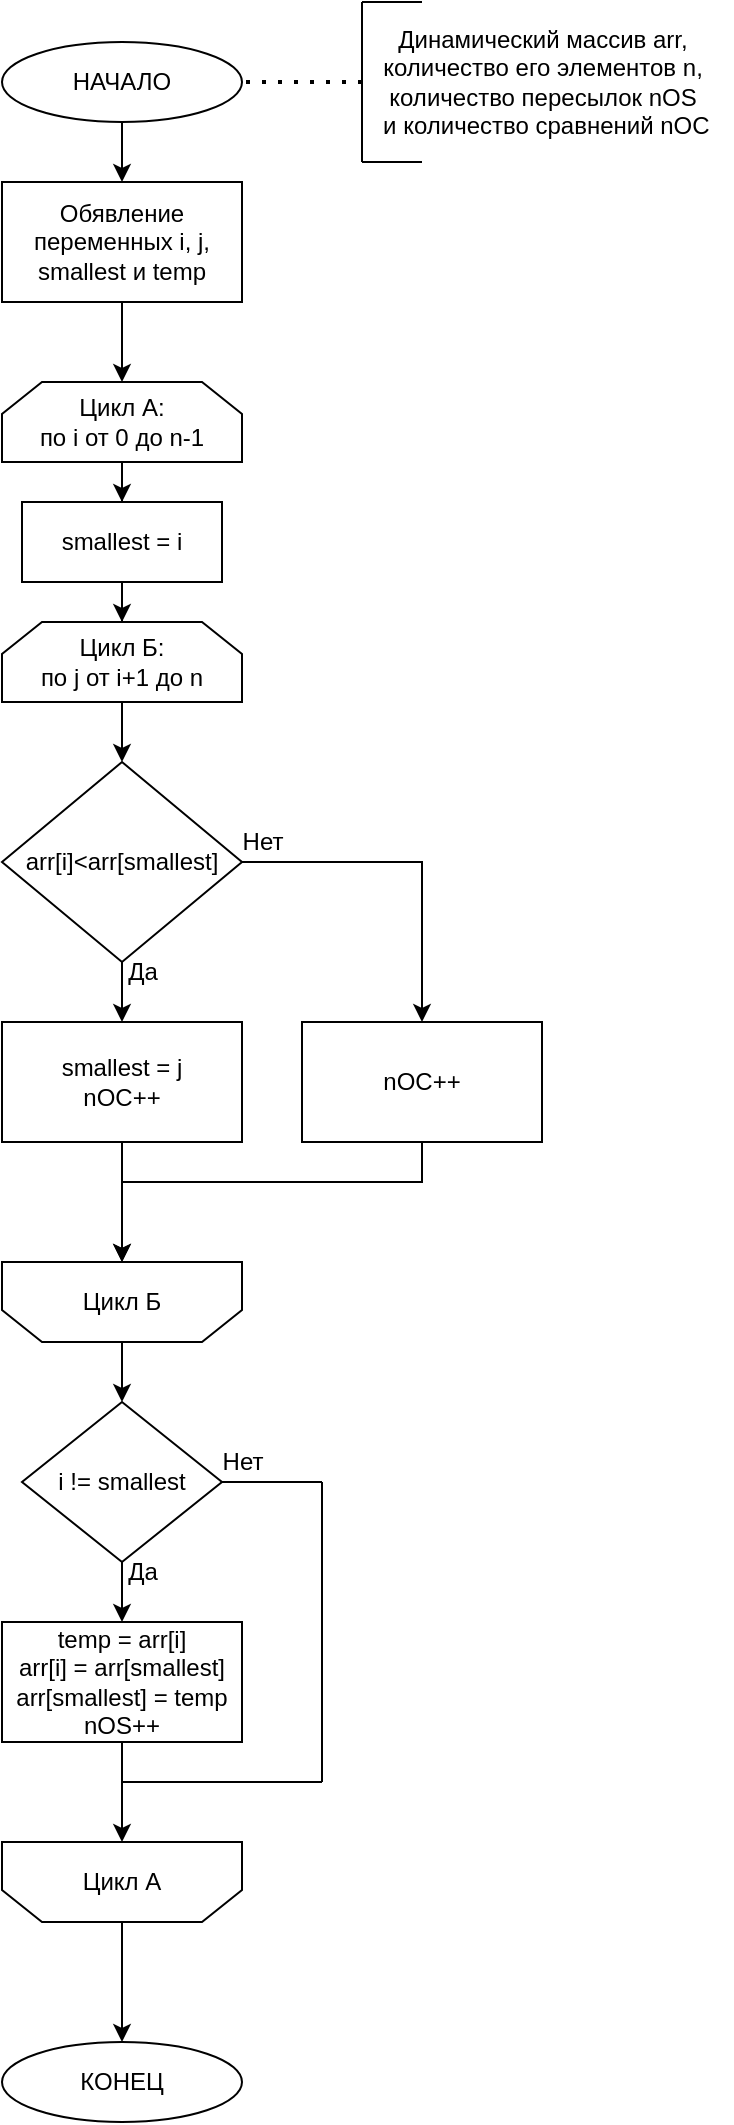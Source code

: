 <mxfile version="20.3.0" type="device"><diagram id="JNJPCEWd8Wl91vWQqv6h" name="Страница 1"><mxGraphModel dx="385" dy="714" grid="1" gridSize="10" guides="1" tooltips="1" connect="1" arrows="1" fold="1" page="1" pageScale="1" pageWidth="1200" pageHeight="1600" math="0" shadow="0"><root><mxCell id="0"/><mxCell id="1" parent="0"/><mxCell id="KXCenBdHyL3QD2G4D9Bl-11" value="" style="edgeStyle=orthogonalEdgeStyle;rounded=0;orthogonalLoop=1;jettySize=auto;html=1;" edge="1" parent="1" source="KXCenBdHyL3QD2G4D9Bl-1" target="KXCenBdHyL3QD2G4D9Bl-10"><mxGeometry relative="1" as="geometry"/></mxCell><mxCell id="KXCenBdHyL3QD2G4D9Bl-1" value="НАЧАЛО" style="ellipse;whiteSpace=wrap;html=1;" vertex="1" parent="1"><mxGeometry x="520" y="30" width="120" height="40" as="geometry"/></mxCell><mxCell id="KXCenBdHyL3QD2G4D9Bl-2" value="" style="endArrow=none;dashed=1;html=1;dashPattern=1 3;strokeWidth=2;rounded=0;entryX=1;entryY=0.5;entryDx=0;entryDy=0;" edge="1" parent="1" target="KXCenBdHyL3QD2G4D9Bl-1"><mxGeometry width="50" height="50" relative="1" as="geometry"><mxPoint x="700" y="50" as="sourcePoint"/><mxPoint x="630" y="280" as="targetPoint"/></mxGeometry></mxCell><mxCell id="KXCenBdHyL3QD2G4D9Bl-3" value="" style="endArrow=none;html=1;rounded=0;" edge="1" parent="1"><mxGeometry width="50" height="50" relative="1" as="geometry"><mxPoint x="700" y="90" as="sourcePoint"/><mxPoint x="700" y="10" as="targetPoint"/></mxGeometry></mxCell><mxCell id="KXCenBdHyL3QD2G4D9Bl-4" value="" style="endArrow=none;html=1;rounded=0;" edge="1" parent="1"><mxGeometry width="50" height="50" relative="1" as="geometry"><mxPoint x="730" y="90" as="sourcePoint"/><mxPoint x="700" y="90" as="targetPoint"/></mxGeometry></mxCell><mxCell id="KXCenBdHyL3QD2G4D9Bl-5" value="" style="endArrow=none;html=1;rounded=0;" edge="1" parent="1"><mxGeometry width="50" height="50" relative="1" as="geometry"><mxPoint x="730" y="10" as="sourcePoint"/><mxPoint x="700" y="10" as="targetPoint"/></mxGeometry></mxCell><mxCell id="KXCenBdHyL3QD2G4D9Bl-7" value="Динамический массив arr, &lt;br&gt;количество его элементов n,&lt;br&gt;количество пересылок nOS&lt;br&gt;&amp;nbsp;и количество сравнений nOC" style="text;html=1;align=center;verticalAlign=middle;resizable=0;points=[];autosize=1;strokeColor=none;fillColor=none;" vertex="1" parent="1"><mxGeometry x="695" y="15" width="190" height="70" as="geometry"/></mxCell><mxCell id="KXCenBdHyL3QD2G4D9Bl-13" style="edgeStyle=orthogonalEdgeStyle;rounded=0;orthogonalLoop=1;jettySize=auto;html=1;entryX=0.5;entryY=0;entryDx=0;entryDy=0;" edge="1" parent="1" source="KXCenBdHyL3QD2G4D9Bl-10" target="KXCenBdHyL3QD2G4D9Bl-12"><mxGeometry relative="1" as="geometry"/></mxCell><mxCell id="KXCenBdHyL3QD2G4D9Bl-10" value="Обявление переменных i, j, smallest и temp" style="whiteSpace=wrap;html=1;" vertex="1" parent="1"><mxGeometry x="520" y="100" width="120" height="60" as="geometry"/></mxCell><mxCell id="KXCenBdHyL3QD2G4D9Bl-15" value="" style="edgeStyle=orthogonalEdgeStyle;rounded=0;orthogonalLoop=1;jettySize=auto;html=1;" edge="1" parent="1" source="KXCenBdHyL3QD2G4D9Bl-12" target="KXCenBdHyL3QD2G4D9Bl-14"><mxGeometry relative="1" as="geometry"/></mxCell><mxCell id="KXCenBdHyL3QD2G4D9Bl-12" value="Цикл А:&lt;br&gt;по i от 0 до n-1" style="shape=loopLimit;whiteSpace=wrap;html=1;" vertex="1" parent="1"><mxGeometry x="520" y="200" width="120" height="40" as="geometry"/></mxCell><mxCell id="KXCenBdHyL3QD2G4D9Bl-18" style="edgeStyle=orthogonalEdgeStyle;rounded=0;orthogonalLoop=1;jettySize=auto;html=1;entryX=0.5;entryY=0;entryDx=0;entryDy=0;" edge="1" parent="1" source="KXCenBdHyL3QD2G4D9Bl-14" target="KXCenBdHyL3QD2G4D9Bl-17"><mxGeometry relative="1" as="geometry"/></mxCell><mxCell id="KXCenBdHyL3QD2G4D9Bl-14" value="smallest = i" style="whiteSpace=wrap;html=1;" vertex="1" parent="1"><mxGeometry x="530" y="260" width="100" height="40" as="geometry"/></mxCell><mxCell id="KXCenBdHyL3QD2G4D9Bl-20" value="" style="edgeStyle=orthogonalEdgeStyle;rounded=0;orthogonalLoop=1;jettySize=auto;html=1;" edge="1" parent="1" source="KXCenBdHyL3QD2G4D9Bl-17" target="KXCenBdHyL3QD2G4D9Bl-19"><mxGeometry relative="1" as="geometry"/></mxCell><mxCell id="KXCenBdHyL3QD2G4D9Bl-17" value="Цикл Б:&lt;br&gt;по j от i+1 до n" style="shape=loopLimit;whiteSpace=wrap;html=1;" vertex="1" parent="1"><mxGeometry x="520" y="320" width="120" height="40" as="geometry"/></mxCell><mxCell id="KXCenBdHyL3QD2G4D9Bl-22" value="" style="edgeStyle=orthogonalEdgeStyle;rounded=0;orthogonalLoop=1;jettySize=auto;html=1;" edge="1" parent="1" source="KXCenBdHyL3QD2G4D9Bl-19" target="KXCenBdHyL3QD2G4D9Bl-21"><mxGeometry relative="1" as="geometry"/></mxCell><mxCell id="KXCenBdHyL3QD2G4D9Bl-24" value="" style="edgeStyle=orthogonalEdgeStyle;rounded=0;orthogonalLoop=1;jettySize=auto;html=1;" edge="1" parent="1" source="KXCenBdHyL3QD2G4D9Bl-19" target="KXCenBdHyL3QD2G4D9Bl-23"><mxGeometry relative="1" as="geometry"/></mxCell><mxCell id="KXCenBdHyL3QD2G4D9Bl-19" value="arr[i]&amp;lt;arr[smallest]" style="rhombus;whiteSpace=wrap;html=1;" vertex="1" parent="1"><mxGeometry x="520" y="390" width="120" height="100" as="geometry"/></mxCell><mxCell id="KXCenBdHyL3QD2G4D9Bl-28" style="edgeStyle=orthogonalEdgeStyle;rounded=0;orthogonalLoop=1;jettySize=auto;html=1;entryX=0.5;entryY=1;entryDx=0;entryDy=0;" edge="1" parent="1" source="KXCenBdHyL3QD2G4D9Bl-21" target="KXCenBdHyL3QD2G4D9Bl-27"><mxGeometry relative="1" as="geometry"/></mxCell><mxCell id="KXCenBdHyL3QD2G4D9Bl-21" value="smallest = j&lt;br&gt;nOC++" style="whiteSpace=wrap;html=1;" vertex="1" parent="1"><mxGeometry x="520" y="520" width="120" height="60" as="geometry"/></mxCell><mxCell id="KXCenBdHyL3QD2G4D9Bl-29" style="edgeStyle=orthogonalEdgeStyle;rounded=0;orthogonalLoop=1;jettySize=auto;html=1;entryX=0.5;entryY=1;entryDx=0;entryDy=0;" edge="1" parent="1" source="KXCenBdHyL3QD2G4D9Bl-23" target="KXCenBdHyL3QD2G4D9Bl-27"><mxGeometry relative="1" as="geometry"><Array as="points"><mxPoint x="730" y="600"/><mxPoint x="580" y="600"/></Array></mxGeometry></mxCell><mxCell id="KXCenBdHyL3QD2G4D9Bl-23" value="nOC++" style="whiteSpace=wrap;html=1;" vertex="1" parent="1"><mxGeometry x="670" y="520" width="120" height="60" as="geometry"/></mxCell><mxCell id="KXCenBdHyL3QD2G4D9Bl-25" value="Да" style="text;html=1;align=center;verticalAlign=middle;resizable=0;points=[];autosize=1;strokeColor=none;fillColor=none;" vertex="1" parent="1"><mxGeometry x="570" y="480" width="40" height="30" as="geometry"/></mxCell><mxCell id="KXCenBdHyL3QD2G4D9Bl-26" value="Нет" style="text;html=1;align=center;verticalAlign=middle;resizable=0;points=[];autosize=1;strokeColor=none;fillColor=none;" vertex="1" parent="1"><mxGeometry x="630" y="415" width="40" height="30" as="geometry"/></mxCell><mxCell id="KXCenBdHyL3QD2G4D9Bl-32" value="" style="edgeStyle=orthogonalEdgeStyle;rounded=0;orthogonalLoop=1;jettySize=auto;html=1;" edge="1" parent="1" source="KXCenBdHyL3QD2G4D9Bl-27" target="KXCenBdHyL3QD2G4D9Bl-31"><mxGeometry relative="1" as="geometry"/></mxCell><mxCell id="KXCenBdHyL3QD2G4D9Bl-27" value="Цикл Б" style="shape=loopLimit;whiteSpace=wrap;html=1;direction=west;" vertex="1" parent="1"><mxGeometry x="520" y="640" width="120" height="40" as="geometry"/></mxCell><mxCell id="KXCenBdHyL3QD2G4D9Bl-34" value="" style="edgeStyle=orthogonalEdgeStyle;rounded=0;orthogonalLoop=1;jettySize=auto;html=1;" edge="1" parent="1" source="KXCenBdHyL3QD2G4D9Bl-31" target="KXCenBdHyL3QD2G4D9Bl-33"><mxGeometry relative="1" as="geometry"/></mxCell><mxCell id="KXCenBdHyL3QD2G4D9Bl-31" value="i != smallest" style="rhombus;whiteSpace=wrap;html=1;" vertex="1" parent="1"><mxGeometry x="530" y="710" width="100" height="80" as="geometry"/></mxCell><mxCell id="KXCenBdHyL3QD2G4D9Bl-37" style="edgeStyle=orthogonalEdgeStyle;rounded=0;orthogonalLoop=1;jettySize=auto;html=1;entryX=0.5;entryY=1;entryDx=0;entryDy=0;" edge="1" parent="1" source="KXCenBdHyL3QD2G4D9Bl-33" target="KXCenBdHyL3QD2G4D9Bl-36"><mxGeometry relative="1" as="geometry"/></mxCell><mxCell id="KXCenBdHyL3QD2G4D9Bl-33" value="temp = arr[i]&lt;br&gt;arr[i] = arr[smallest]&lt;br&gt;arr[smallest] = temp&lt;br&gt;nOS++" style="whiteSpace=wrap;html=1;" vertex="1" parent="1"><mxGeometry x="520" y="820" width="120" height="60" as="geometry"/></mxCell><mxCell id="KXCenBdHyL3QD2G4D9Bl-35" value="Да" style="text;html=1;align=center;verticalAlign=middle;resizable=0;points=[];autosize=1;strokeColor=none;fillColor=none;" vertex="1" parent="1"><mxGeometry x="570" y="780" width="40" height="30" as="geometry"/></mxCell><mxCell id="KXCenBdHyL3QD2G4D9Bl-45" value="" style="edgeStyle=orthogonalEdgeStyle;rounded=0;orthogonalLoop=1;jettySize=auto;html=1;" edge="1" parent="1" source="KXCenBdHyL3QD2G4D9Bl-36" target="KXCenBdHyL3QD2G4D9Bl-44"><mxGeometry relative="1" as="geometry"/></mxCell><mxCell id="KXCenBdHyL3QD2G4D9Bl-36" value="Цикл А" style="shape=loopLimit;whiteSpace=wrap;html=1;direction=west;" vertex="1" parent="1"><mxGeometry x="520" y="930" width="120" height="40" as="geometry"/></mxCell><mxCell id="KXCenBdHyL3QD2G4D9Bl-40" value="" style="endArrow=none;html=1;rounded=0;entryX=1;entryY=0.5;entryDx=0;entryDy=0;" edge="1" parent="1" target="KXCenBdHyL3QD2G4D9Bl-31"><mxGeometry width="50" height="50" relative="1" as="geometry"><mxPoint x="680" y="750" as="sourcePoint"/><mxPoint x="670" y="800" as="targetPoint"/></mxGeometry></mxCell><mxCell id="KXCenBdHyL3QD2G4D9Bl-41" value="" style="endArrow=none;html=1;rounded=0;" edge="1" parent="1"><mxGeometry width="50" height="50" relative="1" as="geometry"><mxPoint x="680" y="900" as="sourcePoint"/><mxPoint x="680" y="750" as="targetPoint"/></mxGeometry></mxCell><mxCell id="KXCenBdHyL3QD2G4D9Bl-42" value="" style="endArrow=none;html=1;rounded=0;" edge="1" parent="1"><mxGeometry width="50" height="50" relative="1" as="geometry"><mxPoint x="580" y="900" as="sourcePoint"/><mxPoint x="680" y="900" as="targetPoint"/></mxGeometry></mxCell><mxCell id="KXCenBdHyL3QD2G4D9Bl-43" value="Нет" style="text;html=1;align=center;verticalAlign=middle;resizable=0;points=[];autosize=1;strokeColor=none;fillColor=none;" vertex="1" parent="1"><mxGeometry x="620" y="725" width="40" height="30" as="geometry"/></mxCell><mxCell id="KXCenBdHyL3QD2G4D9Bl-44" value="КОНЕЦ" style="ellipse;whiteSpace=wrap;html=1;" vertex="1" parent="1"><mxGeometry x="520" y="1030" width="120" height="40" as="geometry"/></mxCell></root></mxGraphModel></diagram></mxfile>